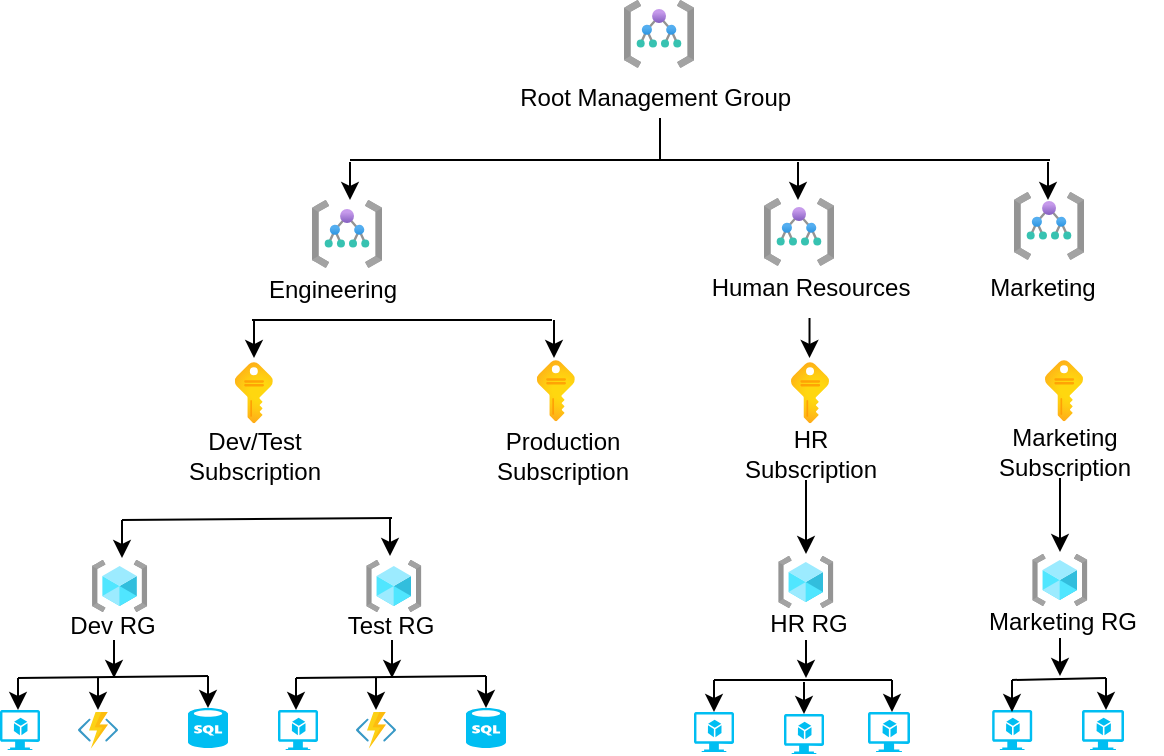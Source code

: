 <mxfile version="23.1.1" type="github">
  <diagram name="Page-1" id="YUg51YRyQOMzpjEEcBmc">
    <mxGraphModel dx="989" dy="514" grid="1" gridSize="10" guides="1" tooltips="1" connect="1" arrows="1" fold="1" page="1" pageScale="1" pageWidth="827" pageHeight="1169" math="0" shadow="0">
      <root>
        <mxCell id="0" />
        <mxCell id="1" parent="0" />
        <mxCell id="PDwYAwocvKIvMMs1OFHz-1" value="" style="image;aspect=fixed;html=1;points=[];align=center;fontSize=12;image=img/lib/azure2/general/Management_Groups.svg;" vertex="1" parent="1">
          <mxGeometry x="396" y="120" width="35.06" height="34" as="geometry" />
        </mxCell>
        <mxCell id="PDwYAwocvKIvMMs1OFHz-2" value="" style="endArrow=none;html=1;rounded=0;" edge="1" parent="1">
          <mxGeometry width="50" height="50" relative="1" as="geometry">
            <mxPoint x="414" y="200" as="sourcePoint" />
            <mxPoint x="414" y="179" as="targetPoint" />
          </mxGeometry>
        </mxCell>
        <mxCell id="PDwYAwocvKIvMMs1OFHz-3" value="" style="endArrow=none;html=1;rounded=0;" edge="1" parent="1">
          <mxGeometry width="50" height="50" relative="1" as="geometry">
            <mxPoint x="259" y="200" as="sourcePoint" />
            <mxPoint x="609" y="200" as="targetPoint" />
          </mxGeometry>
        </mxCell>
        <mxCell id="PDwYAwocvKIvMMs1OFHz-6" value="" style="image;aspect=fixed;html=1;points=[];align=center;fontSize=12;image=img/lib/azure2/general/Subscriptions.svg;" vertex="1" parent="1">
          <mxGeometry x="201.41" y="301" width="19" height="30.66" as="geometry" />
        </mxCell>
        <mxCell id="PDwYAwocvKIvMMs1OFHz-7" value="Root Management Group&amp;nbsp;" style="text;html=1;align=center;verticalAlign=middle;resizable=0;points=[];autosize=1;strokeColor=none;fillColor=none;" vertex="1" parent="1">
          <mxGeometry x="333" y="154" width="160" height="30" as="geometry" />
        </mxCell>
        <mxCell id="PDwYAwocvKIvMMs1OFHz-8" value="" style="image;aspect=fixed;html=1;points=[];align=center;fontSize=12;image=img/lib/azure2/general/Management_Groups.svg;" vertex="1" parent="1">
          <mxGeometry x="240" y="220" width="35.06" height="34" as="geometry" />
        </mxCell>
        <mxCell id="PDwYAwocvKIvMMs1OFHz-9" value="" style="image;aspect=fixed;html=1;points=[];align=center;fontSize=12;image=img/lib/azure2/general/Management_Groups.svg;" vertex="1" parent="1">
          <mxGeometry x="466" y="219" width="35.06" height="34" as="geometry" />
        </mxCell>
        <mxCell id="PDwYAwocvKIvMMs1OFHz-10" value="" style="image;aspect=fixed;html=1;points=[];align=center;fontSize=12;image=img/lib/azure2/general/Management_Groups.svg;" vertex="1" parent="1">
          <mxGeometry x="591" y="216" width="35.06" height="34" as="geometry" />
        </mxCell>
        <mxCell id="PDwYAwocvKIvMMs1OFHz-11" value="Engineering" style="text;html=1;align=center;verticalAlign=middle;resizable=0;points=[];autosize=1;strokeColor=none;fillColor=none;" vertex="1" parent="1">
          <mxGeometry x="205" y="250" width="90" height="30" as="geometry" />
        </mxCell>
        <mxCell id="PDwYAwocvKIvMMs1OFHz-12" value="Human Resources" style="text;html=1;align=center;verticalAlign=middle;resizable=0;points=[];autosize=1;strokeColor=none;fillColor=none;" vertex="1" parent="1">
          <mxGeometry x="429" y="249" width="120" height="30" as="geometry" />
        </mxCell>
        <mxCell id="PDwYAwocvKIvMMs1OFHz-13" value="Marketing" style="text;html=1;align=center;verticalAlign=middle;resizable=0;points=[];autosize=1;strokeColor=none;fillColor=none;" vertex="1" parent="1">
          <mxGeometry x="565" y="249" width="80" height="30" as="geometry" />
        </mxCell>
        <mxCell id="PDwYAwocvKIvMMs1OFHz-14" value="" style="endArrow=classic;html=1;rounded=0;" edge="1" parent="1">
          <mxGeometry width="50" height="50" relative="1" as="geometry">
            <mxPoint x="608" y="201" as="sourcePoint" />
            <mxPoint x="608" y="220" as="targetPoint" />
          </mxGeometry>
        </mxCell>
        <mxCell id="PDwYAwocvKIvMMs1OFHz-15" value="" style="endArrow=classic;html=1;rounded=0;" edge="1" parent="1">
          <mxGeometry width="50" height="50" relative="1" as="geometry">
            <mxPoint x="483" y="201" as="sourcePoint" />
            <mxPoint x="483" y="220" as="targetPoint" />
          </mxGeometry>
        </mxCell>
        <mxCell id="PDwYAwocvKIvMMs1OFHz-16" value="" style="endArrow=classic;html=1;rounded=0;" edge="1" parent="1">
          <mxGeometry width="50" height="50" relative="1" as="geometry">
            <mxPoint x="259" y="201" as="sourcePoint" />
            <mxPoint x="259" y="220" as="targetPoint" />
          </mxGeometry>
        </mxCell>
        <mxCell id="PDwYAwocvKIvMMs1OFHz-17" value="" style="image;aspect=fixed;html=1;points=[];align=center;fontSize=12;image=img/lib/azure2/general/Subscriptions.svg;" vertex="1" parent="1">
          <mxGeometry x="352.41" y="300" width="19" height="30.66" as="geometry" />
        </mxCell>
        <mxCell id="PDwYAwocvKIvMMs1OFHz-19" value="" style="endArrow=none;html=1;rounded=0;" edge="1" parent="1">
          <mxGeometry width="50" height="50" relative="1" as="geometry">
            <mxPoint x="210" y="280" as="sourcePoint" />
            <mxPoint x="360" y="280" as="targetPoint" />
          </mxGeometry>
        </mxCell>
        <mxCell id="PDwYAwocvKIvMMs1OFHz-20" value="" style="endArrow=classic;html=1;rounded=0;" edge="1" parent="1">
          <mxGeometry width="50" height="50" relative="1" as="geometry">
            <mxPoint x="211" y="280" as="sourcePoint" />
            <mxPoint x="211" y="299" as="targetPoint" />
          </mxGeometry>
        </mxCell>
        <mxCell id="PDwYAwocvKIvMMs1OFHz-21" value="" style="endArrow=classic;html=1;rounded=0;" edge="1" parent="1">
          <mxGeometry width="50" height="50" relative="1" as="geometry">
            <mxPoint x="361" y="280" as="sourcePoint" />
            <mxPoint x="361" y="299" as="targetPoint" />
          </mxGeometry>
        </mxCell>
        <mxCell id="PDwYAwocvKIvMMs1OFHz-22" value="Dev/Test&lt;br&gt;Subscription" style="text;html=1;align=center;verticalAlign=middle;resizable=0;points=[];autosize=1;strokeColor=none;fillColor=none;" vertex="1" parent="1">
          <mxGeometry x="165.7" y="328" width="90" height="40" as="geometry" />
        </mxCell>
        <mxCell id="PDwYAwocvKIvMMs1OFHz-23" value="Production&lt;br&gt;Subscription" style="text;html=1;align=center;verticalAlign=middle;resizable=0;points=[];autosize=1;strokeColor=none;fillColor=none;" vertex="1" parent="1">
          <mxGeometry x="319.7" y="328" width="90" height="40" as="geometry" />
        </mxCell>
        <mxCell id="PDwYAwocvKIvMMs1OFHz-24" value="" style="image;aspect=fixed;html=1;points=[];align=center;fontSize=12;image=img/lib/azure2/general/Resource_Groups.svg;" vertex="1" parent="1">
          <mxGeometry x="130" y="400" width="27.61" height="26" as="geometry" />
        </mxCell>
        <mxCell id="PDwYAwocvKIvMMs1OFHz-25" value="" style="endArrow=none;html=1;rounded=0;" edge="1" parent="1">
          <mxGeometry width="50" height="50" relative="1" as="geometry">
            <mxPoint x="145" y="380" as="sourcePoint" />
            <mxPoint x="280" y="379" as="targetPoint" />
          </mxGeometry>
        </mxCell>
        <mxCell id="PDwYAwocvKIvMMs1OFHz-26" value="" style="endArrow=classic;html=1;rounded=0;" edge="1" parent="1">
          <mxGeometry width="50" height="50" relative="1" as="geometry">
            <mxPoint x="145" y="380" as="sourcePoint" />
            <mxPoint x="145" y="399" as="targetPoint" />
          </mxGeometry>
        </mxCell>
        <mxCell id="PDwYAwocvKIvMMs1OFHz-27" value="" style="endArrow=classic;html=1;rounded=0;" edge="1" parent="1">
          <mxGeometry width="50" height="50" relative="1" as="geometry">
            <mxPoint x="279" y="379" as="sourcePoint" />
            <mxPoint x="279" y="398" as="targetPoint" />
          </mxGeometry>
        </mxCell>
        <mxCell id="PDwYAwocvKIvMMs1OFHz-28" value="" style="image;aspect=fixed;html=1;points=[];align=center;fontSize=12;image=img/lib/azure2/general/Resource_Groups.svg;" vertex="1" parent="1">
          <mxGeometry x="267.09" y="400" width="27.61" height="26" as="geometry" />
        </mxCell>
        <mxCell id="PDwYAwocvKIvMMs1OFHz-29" value="Dev RG" style="text;html=1;align=center;verticalAlign=middle;resizable=0;points=[];autosize=1;strokeColor=none;fillColor=none;" vertex="1" parent="1">
          <mxGeometry x="105" y="418" width="70" height="30" as="geometry" />
        </mxCell>
        <mxCell id="PDwYAwocvKIvMMs1OFHz-30" value="Test RG" style="text;html=1;align=center;verticalAlign=middle;resizable=0;points=[];autosize=1;strokeColor=none;fillColor=none;" vertex="1" parent="1">
          <mxGeometry x="244" y="418" width="70" height="30" as="geometry" />
        </mxCell>
        <mxCell id="PDwYAwocvKIvMMs1OFHz-31" value="" style="endArrow=none;html=1;rounded=0;" edge="1" parent="1">
          <mxGeometry width="50" height="50" relative="1" as="geometry">
            <mxPoint x="93" y="459" as="sourcePoint" />
            <mxPoint x="188" y="458" as="targetPoint" />
          </mxGeometry>
        </mxCell>
        <mxCell id="PDwYAwocvKIvMMs1OFHz-32" value="" style="endArrow=classic;html=1;rounded=0;" edge="1" parent="1">
          <mxGeometry width="50" height="50" relative="1" as="geometry">
            <mxPoint x="141" y="440" as="sourcePoint" />
            <mxPoint x="141" y="459" as="targetPoint" />
          </mxGeometry>
        </mxCell>
        <mxCell id="PDwYAwocvKIvMMs1OFHz-33" value="" style="verticalLabelPosition=bottom;html=1;verticalAlign=top;align=center;strokeColor=none;fillColor=#00BEF2;shape=mxgraph.azure.virtual_machine_feature;pointerEvents=1;" vertex="1" parent="1">
          <mxGeometry x="84" y="475" width="20" height="20" as="geometry" />
        </mxCell>
        <mxCell id="PDwYAwocvKIvMMs1OFHz-35" value="" style="endArrow=classic;html=1;rounded=0;entryX=0.15;entryY=0.15;entryDx=0;entryDy=0;entryPerimeter=0;" edge="1" parent="1">
          <mxGeometry width="50" height="50" relative="1" as="geometry">
            <mxPoint x="93" y="459" as="sourcePoint" />
            <mxPoint x="93" y="475" as="targetPoint" />
          </mxGeometry>
        </mxCell>
        <mxCell id="PDwYAwocvKIvMMs1OFHz-36" value="" style="image;sketch=0;aspect=fixed;html=1;points=[];align=center;fontSize=12;image=img/lib/mscae/Functions.svg;" vertex="1" parent="1">
          <mxGeometry x="123" y="476" width="20" height="18.4" as="geometry" />
        </mxCell>
        <mxCell id="PDwYAwocvKIvMMs1OFHz-37" value="" style="endArrow=classic;html=1;rounded=0;entryX=0.15;entryY=0.15;entryDx=0;entryDy=0;entryPerimeter=0;" edge="1" parent="1">
          <mxGeometry width="50" height="50" relative="1" as="geometry">
            <mxPoint x="133" y="459" as="sourcePoint" />
            <mxPoint x="133" y="475" as="targetPoint" />
          </mxGeometry>
        </mxCell>
        <mxCell id="PDwYAwocvKIvMMs1OFHz-40" value="" style="verticalLabelPosition=bottom;html=1;verticalAlign=top;align=center;strokeColor=none;fillColor=#00BEF2;shape=mxgraph.azure.sql_database;" vertex="1" parent="1">
          <mxGeometry x="178" y="474" width="20" height="20" as="geometry" />
        </mxCell>
        <mxCell id="PDwYAwocvKIvMMs1OFHz-41" value="" style="endArrow=classic;html=1;rounded=0;entryX=0.15;entryY=0.15;entryDx=0;entryDy=0;entryPerimeter=0;" edge="1" parent="1">
          <mxGeometry width="50" height="50" relative="1" as="geometry">
            <mxPoint x="188" y="458" as="sourcePoint" />
            <mxPoint x="188" y="474" as="targetPoint" />
          </mxGeometry>
        </mxCell>
        <mxCell id="PDwYAwocvKIvMMs1OFHz-42" value="" style="endArrow=none;html=1;rounded=0;" edge="1" parent="1">
          <mxGeometry width="50" height="50" relative="1" as="geometry">
            <mxPoint x="232" y="459" as="sourcePoint" />
            <mxPoint x="327" y="458" as="targetPoint" />
          </mxGeometry>
        </mxCell>
        <mxCell id="PDwYAwocvKIvMMs1OFHz-43" value="" style="endArrow=classic;html=1;rounded=0;" edge="1" parent="1">
          <mxGeometry width="50" height="50" relative="1" as="geometry">
            <mxPoint x="280" y="440" as="sourcePoint" />
            <mxPoint x="280" y="459" as="targetPoint" />
          </mxGeometry>
        </mxCell>
        <mxCell id="PDwYAwocvKIvMMs1OFHz-44" value="" style="verticalLabelPosition=bottom;html=1;verticalAlign=top;align=center;strokeColor=none;fillColor=#00BEF2;shape=mxgraph.azure.virtual_machine_feature;pointerEvents=1;" vertex="1" parent="1">
          <mxGeometry x="223" y="475" width="20" height="20" as="geometry" />
        </mxCell>
        <mxCell id="PDwYAwocvKIvMMs1OFHz-45" value="" style="endArrow=classic;html=1;rounded=0;entryX=0.15;entryY=0.15;entryDx=0;entryDy=0;entryPerimeter=0;" edge="1" parent="1">
          <mxGeometry width="50" height="50" relative="1" as="geometry">
            <mxPoint x="232" y="459" as="sourcePoint" />
            <mxPoint x="232" y="475" as="targetPoint" />
          </mxGeometry>
        </mxCell>
        <mxCell id="PDwYAwocvKIvMMs1OFHz-46" value="" style="image;sketch=0;aspect=fixed;html=1;points=[];align=center;fontSize=12;image=img/lib/mscae/Functions.svg;" vertex="1" parent="1">
          <mxGeometry x="262" y="476" width="20" height="18.4" as="geometry" />
        </mxCell>
        <mxCell id="PDwYAwocvKIvMMs1OFHz-47" value="" style="endArrow=classic;html=1;rounded=0;entryX=0.15;entryY=0.15;entryDx=0;entryDy=0;entryPerimeter=0;" edge="1" parent="1">
          <mxGeometry width="50" height="50" relative="1" as="geometry">
            <mxPoint x="272" y="459" as="sourcePoint" />
            <mxPoint x="272" y="475" as="targetPoint" />
          </mxGeometry>
        </mxCell>
        <mxCell id="PDwYAwocvKIvMMs1OFHz-48" value="" style="verticalLabelPosition=bottom;html=1;verticalAlign=top;align=center;strokeColor=none;fillColor=#00BEF2;shape=mxgraph.azure.sql_database;" vertex="1" parent="1">
          <mxGeometry x="317" y="474" width="20" height="20" as="geometry" />
        </mxCell>
        <mxCell id="PDwYAwocvKIvMMs1OFHz-49" value="" style="endArrow=classic;html=1;rounded=0;entryX=0.15;entryY=0.15;entryDx=0;entryDy=0;entryPerimeter=0;" edge="1" parent="1">
          <mxGeometry width="50" height="50" relative="1" as="geometry">
            <mxPoint x="327" y="458" as="sourcePoint" />
            <mxPoint x="327" y="474" as="targetPoint" />
          </mxGeometry>
        </mxCell>
        <mxCell id="PDwYAwocvKIvMMs1OFHz-50" value="" style="image;aspect=fixed;html=1;points=[];align=center;fontSize=12;image=img/lib/azure2/general/Subscriptions.svg;" vertex="1" parent="1">
          <mxGeometry x="479.5" y="301" width="19" height="30.66" as="geometry" />
        </mxCell>
        <mxCell id="PDwYAwocvKIvMMs1OFHz-51" value="" style="endArrow=classic;html=1;rounded=0;" edge="1" parent="1">
          <mxGeometry width="50" height="50" relative="1" as="geometry">
            <mxPoint x="488.76" y="279" as="sourcePoint" />
            <mxPoint x="488.76" y="299" as="targetPoint" />
          </mxGeometry>
        </mxCell>
        <mxCell id="PDwYAwocvKIvMMs1OFHz-53" value="HR&lt;br&gt;Subscription" style="text;html=1;align=center;verticalAlign=middle;resizable=0;points=[];autosize=1;strokeColor=none;fillColor=none;" vertex="1" parent="1">
          <mxGeometry x="443.7" y="327" width="90" height="40" as="geometry" />
        </mxCell>
        <mxCell id="PDwYAwocvKIvMMs1OFHz-55" value="" style="image;aspect=fixed;html=1;points=[];align=center;fontSize=12;image=img/lib/azure2/general/Resource_Groups.svg;" vertex="1" parent="1">
          <mxGeometry x="473.09" y="398" width="27.61" height="26" as="geometry" />
        </mxCell>
        <mxCell id="PDwYAwocvKIvMMs1OFHz-56" value="" style="endArrow=classic;html=1;rounded=0;" edge="1" parent="1">
          <mxGeometry width="50" height="50" relative="1" as="geometry">
            <mxPoint x="487" y="360" as="sourcePoint" />
            <mxPoint x="487" y="397" as="targetPoint" />
          </mxGeometry>
        </mxCell>
        <mxCell id="PDwYAwocvKIvMMs1OFHz-57" value="" style="endArrow=classic;html=1;rounded=0;" edge="1" parent="1">
          <mxGeometry width="50" height="50" relative="1" as="geometry">
            <mxPoint x="487" y="440" as="sourcePoint" />
            <mxPoint x="487" y="459" as="targetPoint" />
          </mxGeometry>
        </mxCell>
        <mxCell id="PDwYAwocvKIvMMs1OFHz-58" value="HR RG" style="text;html=1;align=center;verticalAlign=middle;resizable=0;points=[];autosize=1;strokeColor=none;fillColor=none;" vertex="1" parent="1">
          <mxGeometry x="458" y="417" width="60" height="30" as="geometry" />
        </mxCell>
        <mxCell id="PDwYAwocvKIvMMs1OFHz-59" value="" style="endArrow=none;html=1;rounded=0;" edge="1" parent="1">
          <mxGeometry width="50" height="50" relative="1" as="geometry">
            <mxPoint x="441" y="460" as="sourcePoint" />
            <mxPoint x="530" y="460" as="targetPoint" />
          </mxGeometry>
        </mxCell>
        <mxCell id="PDwYAwocvKIvMMs1OFHz-61" value="" style="endArrow=classic;html=1;rounded=0;entryX=0.15;entryY=0.15;entryDx=0;entryDy=0;entryPerimeter=0;" edge="1" parent="1">
          <mxGeometry width="50" height="50" relative="1" as="geometry">
            <mxPoint x="441" y="460" as="sourcePoint" />
            <mxPoint x="441" y="476" as="targetPoint" />
          </mxGeometry>
        </mxCell>
        <mxCell id="PDwYAwocvKIvMMs1OFHz-62" value="" style="verticalLabelPosition=bottom;html=1;verticalAlign=top;align=center;strokeColor=none;fillColor=#00BEF2;shape=mxgraph.azure.virtual_machine_feature;pointerEvents=1;" vertex="1" parent="1">
          <mxGeometry x="431" y="476" width="20" height="20" as="geometry" />
        </mxCell>
        <mxCell id="PDwYAwocvKIvMMs1OFHz-63" value="" style="verticalLabelPosition=bottom;html=1;verticalAlign=top;align=center;strokeColor=none;fillColor=#00BEF2;shape=mxgraph.azure.virtual_machine_feature;pointerEvents=1;" vertex="1" parent="1">
          <mxGeometry x="476" y="477" width="20" height="20" as="geometry" />
        </mxCell>
        <mxCell id="PDwYAwocvKIvMMs1OFHz-64" value="" style="verticalLabelPosition=bottom;html=1;verticalAlign=top;align=center;strokeColor=none;fillColor=#00BEF2;shape=mxgraph.azure.virtual_machine_feature;pointerEvents=1;" vertex="1" parent="1">
          <mxGeometry x="518" y="476" width="21" height="20" as="geometry" />
        </mxCell>
        <mxCell id="PDwYAwocvKIvMMs1OFHz-65" value="" style="endArrow=classic;html=1;rounded=0;entryX=0.15;entryY=0.15;entryDx=0;entryDy=0;entryPerimeter=0;" edge="1" parent="1">
          <mxGeometry width="50" height="50" relative="1" as="geometry">
            <mxPoint x="486" y="461" as="sourcePoint" />
            <mxPoint x="486" y="477" as="targetPoint" />
          </mxGeometry>
        </mxCell>
        <mxCell id="PDwYAwocvKIvMMs1OFHz-66" value="" style="endArrow=classic;html=1;rounded=0;entryX=0.15;entryY=0.15;entryDx=0;entryDy=0;entryPerimeter=0;" edge="1" parent="1">
          <mxGeometry width="50" height="50" relative="1" as="geometry">
            <mxPoint x="530" y="460" as="sourcePoint" />
            <mxPoint x="530" y="476" as="targetPoint" />
          </mxGeometry>
        </mxCell>
        <mxCell id="PDwYAwocvKIvMMs1OFHz-67" value="" style="image;aspect=fixed;html=1;points=[];align=center;fontSize=12;image=img/lib/azure2/general/Subscriptions.svg;" vertex="1" parent="1">
          <mxGeometry x="606.5" y="300" width="19" height="30.66" as="geometry" />
        </mxCell>
        <mxCell id="PDwYAwocvKIvMMs1OFHz-68" value="Marketing&lt;br&gt;Subscription" style="text;html=1;align=center;verticalAlign=middle;resizable=0;points=[];autosize=1;strokeColor=none;fillColor=none;" vertex="1" parent="1">
          <mxGeometry x="570.7" y="326" width="90" height="40" as="geometry" />
        </mxCell>
        <mxCell id="PDwYAwocvKIvMMs1OFHz-69" value="" style="image;aspect=fixed;html=1;points=[];align=center;fontSize=12;image=img/lib/azure2/general/Resource_Groups.svg;" vertex="1" parent="1">
          <mxGeometry x="600.09" y="397" width="27.61" height="26" as="geometry" />
        </mxCell>
        <mxCell id="PDwYAwocvKIvMMs1OFHz-70" value="" style="endArrow=classic;html=1;rounded=0;" edge="1" parent="1">
          <mxGeometry width="50" height="50" relative="1" as="geometry">
            <mxPoint x="614" y="359" as="sourcePoint" />
            <mxPoint x="614" y="396" as="targetPoint" />
          </mxGeometry>
        </mxCell>
        <mxCell id="PDwYAwocvKIvMMs1OFHz-71" value="" style="endArrow=classic;html=1;rounded=0;" edge="1" parent="1">
          <mxGeometry width="50" height="50" relative="1" as="geometry">
            <mxPoint x="614" y="439" as="sourcePoint" />
            <mxPoint x="614" y="458" as="targetPoint" />
          </mxGeometry>
        </mxCell>
        <mxCell id="PDwYAwocvKIvMMs1OFHz-72" value="Marketing RG" style="text;html=1;align=center;verticalAlign=middle;resizable=0;points=[];autosize=1;strokeColor=none;fillColor=none;" vertex="1" parent="1">
          <mxGeometry x="565" y="416" width="100" height="30" as="geometry" />
        </mxCell>
        <mxCell id="PDwYAwocvKIvMMs1OFHz-73" value="" style="endArrow=none;html=1;rounded=0;" edge="1" parent="1">
          <mxGeometry width="50" height="50" relative="1" as="geometry">
            <mxPoint x="590" y="460" as="sourcePoint" />
            <mxPoint x="637" y="459" as="targetPoint" />
          </mxGeometry>
        </mxCell>
        <mxCell id="PDwYAwocvKIvMMs1OFHz-76" value="" style="verticalLabelPosition=bottom;html=1;verticalAlign=top;align=center;strokeColor=none;fillColor=#00BEF2;shape=mxgraph.azure.virtual_machine_feature;pointerEvents=1;" vertex="1" parent="1">
          <mxGeometry x="580.09" y="475" width="20" height="20" as="geometry" />
        </mxCell>
        <mxCell id="PDwYAwocvKIvMMs1OFHz-77" value="" style="verticalLabelPosition=bottom;html=1;verticalAlign=top;align=center;strokeColor=none;fillColor=#00BEF2;shape=mxgraph.azure.virtual_machine_feature;pointerEvents=1;" vertex="1" parent="1">
          <mxGeometry x="625" y="475" width="21" height="20" as="geometry" />
        </mxCell>
        <mxCell id="PDwYAwocvKIvMMs1OFHz-78" value="" style="endArrow=classic;html=1;rounded=0;entryX=0.15;entryY=0.15;entryDx=0;entryDy=0;entryPerimeter=0;" edge="1" parent="1">
          <mxGeometry width="50" height="50" relative="1" as="geometry">
            <mxPoint x="590" y="460" as="sourcePoint" />
            <mxPoint x="590" y="476" as="targetPoint" />
          </mxGeometry>
        </mxCell>
        <mxCell id="PDwYAwocvKIvMMs1OFHz-79" value="" style="endArrow=classic;html=1;rounded=0;entryX=0.15;entryY=0.15;entryDx=0;entryDy=0;entryPerimeter=0;" edge="1" parent="1">
          <mxGeometry width="50" height="50" relative="1" as="geometry">
            <mxPoint x="637" y="459" as="sourcePoint" />
            <mxPoint x="637" y="475" as="targetPoint" />
          </mxGeometry>
        </mxCell>
      </root>
    </mxGraphModel>
  </diagram>
</mxfile>
